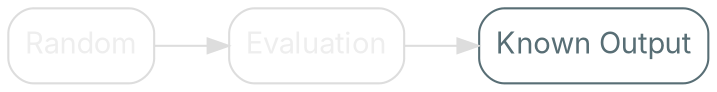 digraph {
    bgcolor=transparent
    rankdir=LR

    // Default theme: enabled
    node[shape="rectangle" style="rounded,filled" color="#586E75" fillcolor="#ffffff" fontcolor="#586E75" fontname="Inter,Arial"]
    edge[color="#586E75" fontcolor="#000000" fontname="Inter,Arial" fontsize=11]

    Input[label="Random" color="#dddddd" fontcolor="#eeeeee"]
    Evaluation[color="#dddddd" fontcolor="#eeeeee"]
    Analysis[label="Known Output"]

    Input -> Evaluation[color="#dddddd"]
    Evaluation -> Analysis[color="#dddddd"]
}
